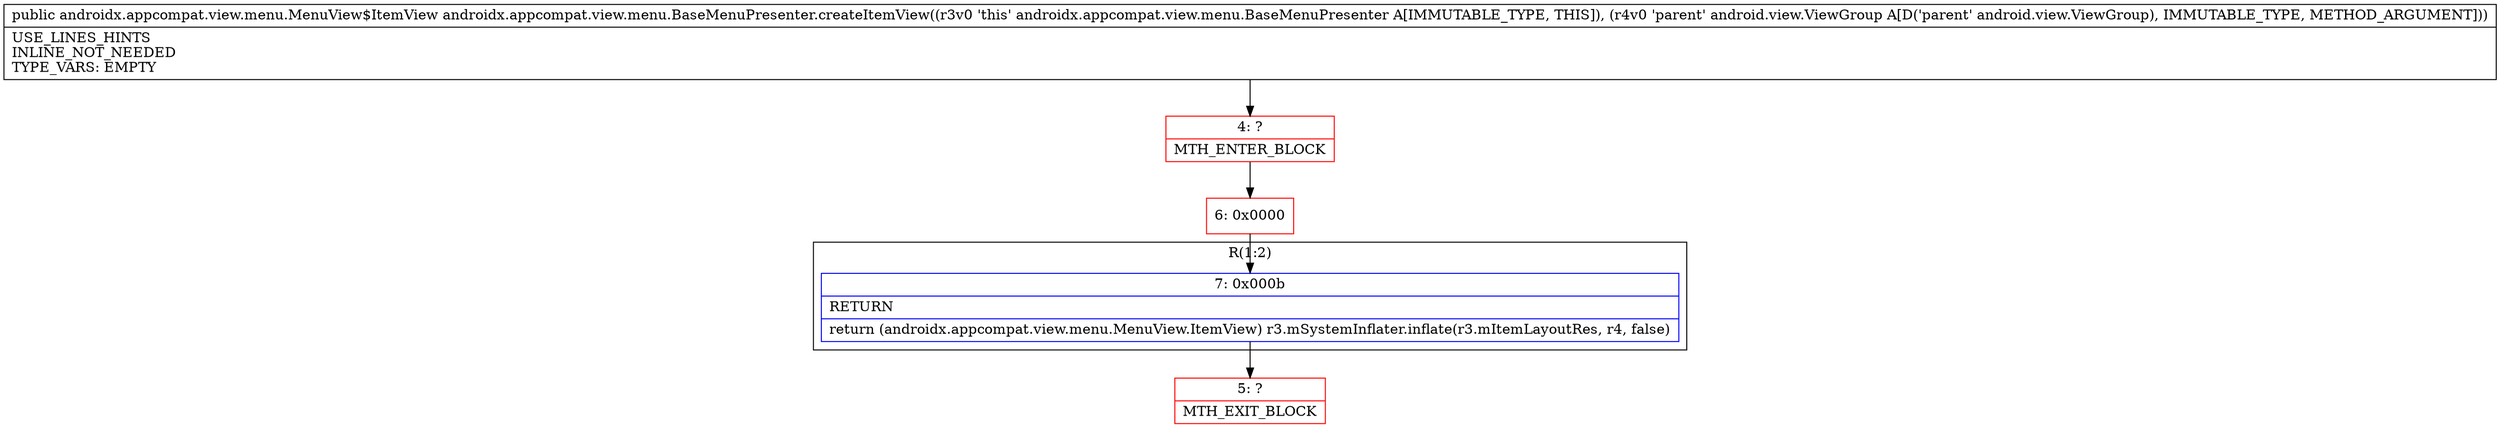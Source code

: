 digraph "CFG forandroidx.appcompat.view.menu.BaseMenuPresenter.createItemView(Landroid\/view\/ViewGroup;)Landroidx\/appcompat\/view\/menu\/MenuView$ItemView;" {
subgraph cluster_Region_549675041 {
label = "R(1:2)";
node [shape=record,color=blue];
Node_7 [shape=record,label="{7\:\ 0x000b|RETURN\l|return (androidx.appcompat.view.menu.MenuView.ItemView) r3.mSystemInflater.inflate(r3.mItemLayoutRes, r4, false)\l}"];
}
Node_4 [shape=record,color=red,label="{4\:\ ?|MTH_ENTER_BLOCK\l}"];
Node_6 [shape=record,color=red,label="{6\:\ 0x0000}"];
Node_5 [shape=record,color=red,label="{5\:\ ?|MTH_EXIT_BLOCK\l}"];
MethodNode[shape=record,label="{public androidx.appcompat.view.menu.MenuView$ItemView androidx.appcompat.view.menu.BaseMenuPresenter.createItemView((r3v0 'this' androidx.appcompat.view.menu.BaseMenuPresenter A[IMMUTABLE_TYPE, THIS]), (r4v0 'parent' android.view.ViewGroup A[D('parent' android.view.ViewGroup), IMMUTABLE_TYPE, METHOD_ARGUMENT]))  | USE_LINES_HINTS\lINLINE_NOT_NEEDED\lTYPE_VARS: EMPTY\l}"];
MethodNode -> Node_4;Node_7 -> Node_5;
Node_4 -> Node_6;
Node_6 -> Node_7;
}

